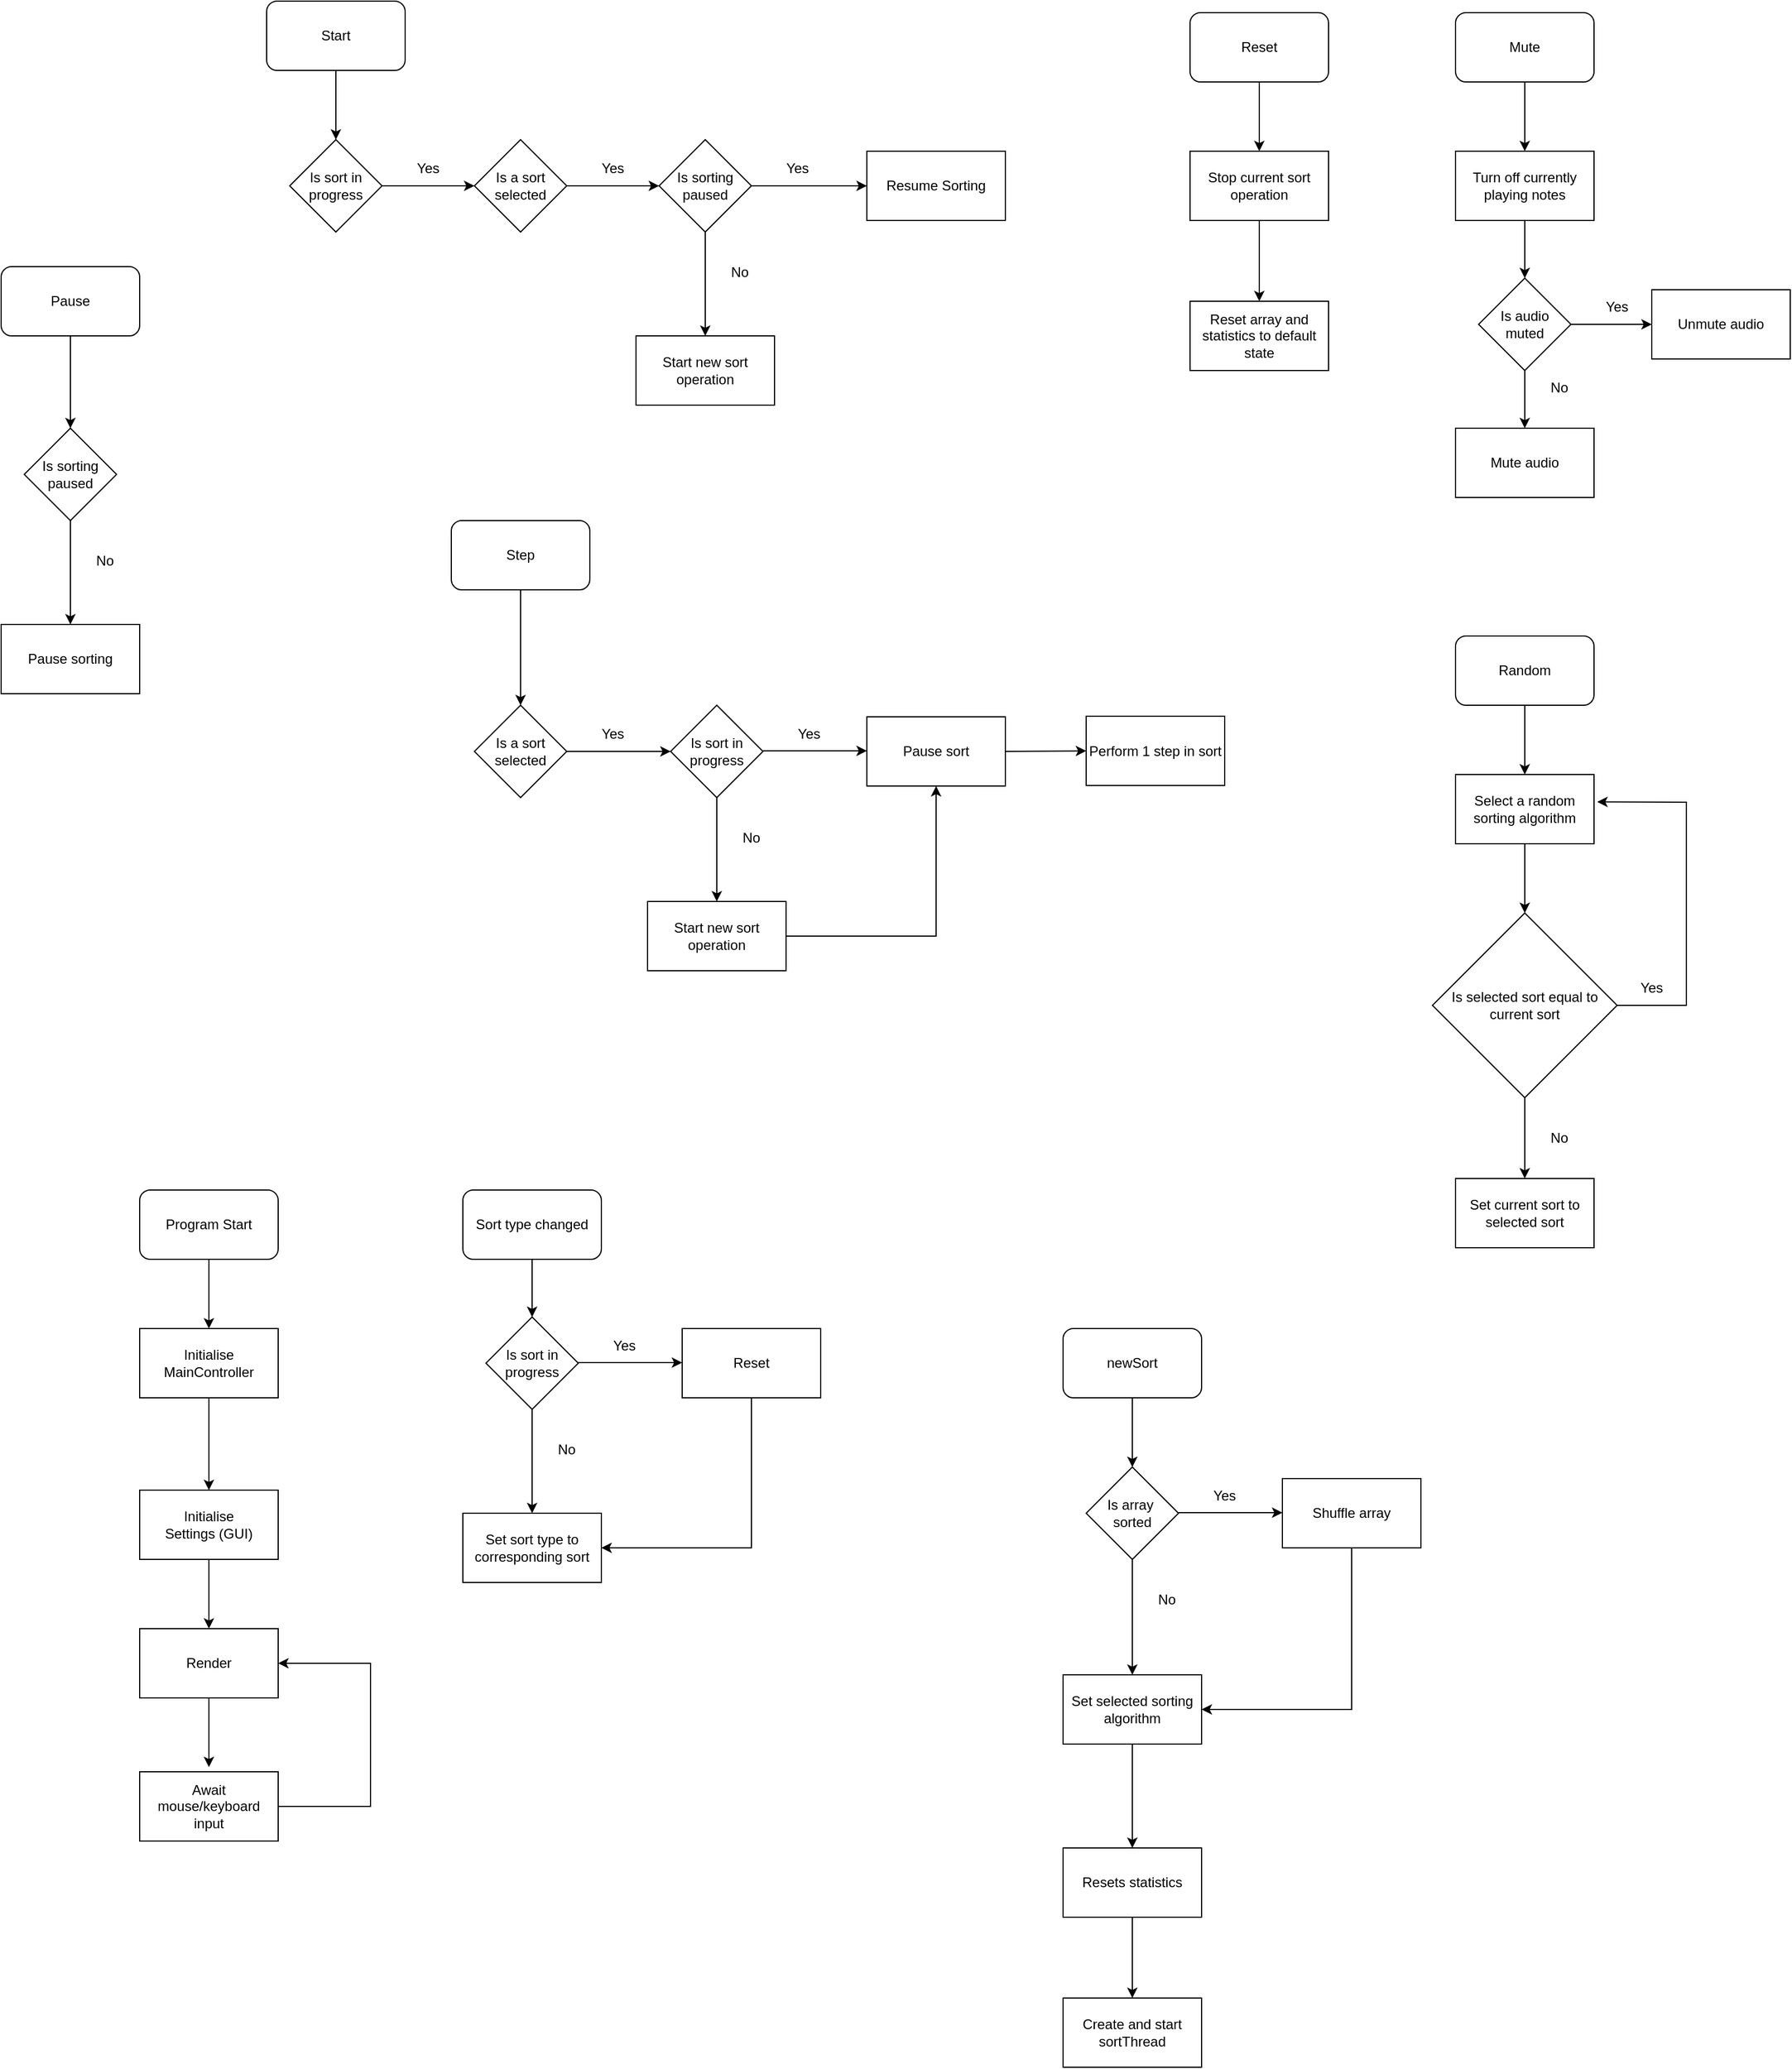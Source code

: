 <mxfile version="24.9.1">
  <diagram name="Page-1" id="FEsPFIbKTugEUAN5IUgI">
    <mxGraphModel dx="1105" dy="687" grid="1" gridSize="10" guides="1" tooltips="1" connect="1" arrows="1" fold="1" page="1" pageScale="1" pageWidth="10000" pageHeight="2500" math="0" shadow="0">
      <root>
        <mxCell id="0" />
        <mxCell id="1" parent="0" />
        <mxCell id="x2fH5rVGVbDpRsm9OSpx-5" value="Is sort in progress" style="rhombus;whiteSpace=wrap;html=1;" parent="1" vertex="1">
          <mxGeometry x="310" y="280" width="80" height="80" as="geometry" />
        </mxCell>
        <mxCell id="x2fH5rVGVbDpRsm9OSpx-6" value="Is a sort selected" style="rhombus;whiteSpace=wrap;html=1;" parent="1" vertex="1">
          <mxGeometry x="470" y="280" width="80" height="80" as="geometry" />
        </mxCell>
        <mxCell id="x2fH5rVGVbDpRsm9OSpx-11" value="" style="endArrow=classic;html=1;rounded=0;exitX=1;exitY=0.5;exitDx=0;exitDy=0;entryX=0;entryY=0.5;entryDx=0;entryDy=0;" parent="1" source="x2fH5rVGVbDpRsm9OSpx-5" target="x2fH5rVGVbDpRsm9OSpx-6" edge="1">
          <mxGeometry width="50" height="50" relative="1" as="geometry">
            <mxPoint x="330" y="460" as="sourcePoint" />
            <mxPoint x="380" y="410" as="targetPoint" />
          </mxGeometry>
        </mxCell>
        <mxCell id="x2fH5rVGVbDpRsm9OSpx-12" value="Is sorting paused" style="rhombus;whiteSpace=wrap;html=1;" parent="1" vertex="1">
          <mxGeometry x="630" y="280" width="80" height="80" as="geometry" />
        </mxCell>
        <mxCell id="x2fH5rVGVbDpRsm9OSpx-13" value="" style="endArrow=classic;html=1;rounded=0;exitX=1;exitY=0.5;exitDx=0;exitDy=0;entryX=0;entryY=0.5;entryDx=0;entryDy=0;" parent="1" source="x2fH5rVGVbDpRsm9OSpx-6" target="x2fH5rVGVbDpRsm9OSpx-12" edge="1">
          <mxGeometry width="50" height="50" relative="1" as="geometry">
            <mxPoint x="530" y="470" as="sourcePoint" />
            <mxPoint x="580" y="420" as="targetPoint" />
          </mxGeometry>
        </mxCell>
        <mxCell id="x2fH5rVGVbDpRsm9OSpx-14" value="Resume Sorting" style="rounded=0;whiteSpace=wrap;html=1;" parent="1" vertex="1">
          <mxGeometry x="810" y="290" width="120" height="60" as="geometry" />
        </mxCell>
        <mxCell id="x2fH5rVGVbDpRsm9OSpx-15" value="" style="endArrow=classic;html=1;rounded=0;exitX=1;exitY=0.5;exitDx=0;exitDy=0;entryX=0;entryY=0.5;entryDx=0;entryDy=0;" parent="1" source="x2fH5rVGVbDpRsm9OSpx-12" target="x2fH5rVGVbDpRsm9OSpx-14" edge="1">
          <mxGeometry width="50" height="50" relative="1" as="geometry">
            <mxPoint x="530" y="470" as="sourcePoint" />
            <mxPoint x="580" y="420" as="targetPoint" />
          </mxGeometry>
        </mxCell>
        <mxCell id="x2fH5rVGVbDpRsm9OSpx-16" value="Start new sort operation" style="rounded=0;whiteSpace=wrap;html=1;" parent="1" vertex="1">
          <mxGeometry x="610" y="450" width="120" height="60" as="geometry" />
        </mxCell>
        <mxCell id="x2fH5rVGVbDpRsm9OSpx-17" value="" style="endArrow=classic;html=1;rounded=0;exitX=0.5;exitY=1;exitDx=0;exitDy=0;entryX=0.5;entryY=0;entryDx=0;entryDy=0;" parent="1" source="x2fH5rVGVbDpRsm9OSpx-12" target="x2fH5rVGVbDpRsm9OSpx-16" edge="1">
          <mxGeometry width="50" height="50" relative="1" as="geometry">
            <mxPoint x="530" y="470" as="sourcePoint" />
            <mxPoint x="580" y="420" as="targetPoint" />
          </mxGeometry>
        </mxCell>
        <mxCell id="x2fH5rVGVbDpRsm9OSpx-18" value="Yes" style="text;html=1;align=center;verticalAlign=middle;whiteSpace=wrap;rounded=0;" parent="1" vertex="1">
          <mxGeometry x="400" y="290" width="60" height="30" as="geometry" />
        </mxCell>
        <mxCell id="x2fH5rVGVbDpRsm9OSpx-19" value="Yes" style="text;html=1;align=center;verticalAlign=middle;whiteSpace=wrap;rounded=0;" parent="1" vertex="1">
          <mxGeometry x="560" y="290" width="60" height="30" as="geometry" />
        </mxCell>
        <mxCell id="x2fH5rVGVbDpRsm9OSpx-20" value="Yes" style="text;html=1;align=center;verticalAlign=middle;whiteSpace=wrap;rounded=0;" parent="1" vertex="1">
          <mxGeometry x="720" y="290" width="60" height="30" as="geometry" />
        </mxCell>
        <mxCell id="x2fH5rVGVbDpRsm9OSpx-21" value="No" style="text;html=1;align=center;verticalAlign=middle;whiteSpace=wrap;rounded=0;" parent="1" vertex="1">
          <mxGeometry x="670" y="380" width="60" height="30" as="geometry" />
        </mxCell>
        <mxCell id="x2fH5rVGVbDpRsm9OSpx-22" value="Start" style="rounded=1;whiteSpace=wrap;html=1;" parent="1" vertex="1">
          <mxGeometry x="290" y="160" width="120" height="60" as="geometry" />
        </mxCell>
        <mxCell id="x2fH5rVGVbDpRsm9OSpx-24" value="" style="endArrow=classic;html=1;rounded=0;exitX=0.5;exitY=1;exitDx=0;exitDy=0;entryX=0.5;entryY=0;entryDx=0;entryDy=0;" parent="1" source="x2fH5rVGVbDpRsm9OSpx-22" target="x2fH5rVGVbDpRsm9OSpx-5" edge="1">
          <mxGeometry width="50" height="50" relative="1" as="geometry">
            <mxPoint x="390" y="300" as="sourcePoint" />
            <mxPoint x="440" y="250" as="targetPoint" />
          </mxGeometry>
        </mxCell>
        <mxCell id="x2fH5rVGVbDpRsm9OSpx-25" value="Pause" style="rounded=1;whiteSpace=wrap;html=1;" parent="1" vertex="1">
          <mxGeometry x="60" y="390" width="120" height="60" as="geometry" />
        </mxCell>
        <mxCell id="x2fH5rVGVbDpRsm9OSpx-28" value="Is sorting paused" style="rhombus;whiteSpace=wrap;html=1;" parent="1" vertex="1">
          <mxGeometry x="80" y="530" width="80" height="80" as="geometry" />
        </mxCell>
        <mxCell id="x2fH5rVGVbDpRsm9OSpx-29" value="" style="endArrow=classic;html=1;rounded=0;exitX=0.5;exitY=1;exitDx=0;exitDy=0;entryX=0.5;entryY=0;entryDx=0;entryDy=0;" parent="1" source="x2fH5rVGVbDpRsm9OSpx-25" target="x2fH5rVGVbDpRsm9OSpx-28" edge="1">
          <mxGeometry width="50" height="50" relative="1" as="geometry">
            <mxPoint x="210" y="410" as="sourcePoint" />
            <mxPoint x="260" y="360" as="targetPoint" />
          </mxGeometry>
        </mxCell>
        <mxCell id="x2fH5rVGVbDpRsm9OSpx-30" value="Pause sorting" style="rounded=0;whiteSpace=wrap;html=1;" parent="1" vertex="1">
          <mxGeometry x="60" y="700" width="120" height="60" as="geometry" />
        </mxCell>
        <mxCell id="x2fH5rVGVbDpRsm9OSpx-31" value="" style="endArrow=classic;html=1;rounded=0;exitX=0.5;exitY=1;exitDx=0;exitDy=0;entryX=0.5;entryY=0;entryDx=0;entryDy=0;" parent="1" source="x2fH5rVGVbDpRsm9OSpx-28" target="x2fH5rVGVbDpRsm9OSpx-30" edge="1">
          <mxGeometry width="50" height="50" relative="1" as="geometry">
            <mxPoint x="120" y="610" as="sourcePoint" />
            <mxPoint x="30" y="670" as="targetPoint" />
          </mxGeometry>
        </mxCell>
        <mxCell id="x2fH5rVGVbDpRsm9OSpx-32" value="No" style="text;html=1;align=center;verticalAlign=middle;whiteSpace=wrap;rounded=0;" parent="1" vertex="1">
          <mxGeometry x="120" y="630" width="60" height="30" as="geometry" />
        </mxCell>
        <mxCell id="x2fH5rVGVbDpRsm9OSpx-33" value="Step" style="rounded=1;whiteSpace=wrap;html=1;" parent="1" vertex="1">
          <mxGeometry x="450" y="610" width="120" height="60" as="geometry" />
        </mxCell>
        <mxCell id="x2fH5rVGVbDpRsm9OSpx-34" value="Is a sort selected" style="rhombus;whiteSpace=wrap;html=1;" parent="1" vertex="1">
          <mxGeometry x="470" y="770" width="80" height="80" as="geometry" />
        </mxCell>
        <mxCell id="x2fH5rVGVbDpRsm9OSpx-35" value="" style="endArrow=classic;html=1;rounded=0;exitX=0.5;exitY=1;exitDx=0;exitDy=0;entryX=0.5;entryY=0;entryDx=0;entryDy=0;" parent="1" source="x2fH5rVGVbDpRsm9OSpx-33" target="x2fH5rVGVbDpRsm9OSpx-34" edge="1">
          <mxGeometry width="50" height="50" relative="1" as="geometry">
            <mxPoint x="460" y="790" as="sourcePoint" />
            <mxPoint x="510" y="740" as="targetPoint" />
          </mxGeometry>
        </mxCell>
        <mxCell id="x2fH5rVGVbDpRsm9OSpx-36" value="Is sort in progress" style="rhombus;whiteSpace=wrap;html=1;" parent="1" vertex="1">
          <mxGeometry x="640" y="770" width="80" height="80" as="geometry" />
        </mxCell>
        <mxCell id="x2fH5rVGVbDpRsm9OSpx-37" value="" style="endArrow=classic;html=1;rounded=0;exitX=1;exitY=0.5;exitDx=0;exitDy=0;entryX=0;entryY=0.5;entryDx=0;entryDy=0;" parent="1" target="x2fH5rVGVbDpRsm9OSpx-36" edge="1">
          <mxGeometry width="50" height="50" relative="1" as="geometry">
            <mxPoint x="550" y="810" as="sourcePoint" />
            <mxPoint x="630" y="810" as="targetPoint" />
          </mxGeometry>
        </mxCell>
        <mxCell id="x2fH5rVGVbDpRsm9OSpx-38" value="Yes" style="text;html=1;align=center;verticalAlign=middle;whiteSpace=wrap;rounded=0;" parent="1" vertex="1">
          <mxGeometry x="560" y="780" width="60" height="30" as="geometry" />
        </mxCell>
        <mxCell id="x2fH5rVGVbDpRsm9OSpx-42" value="" style="endArrow=classic;html=1;rounded=0;exitX=1;exitY=0.5;exitDx=0;exitDy=0;entryX=0;entryY=0.5;entryDx=0;entryDy=0;" parent="1" edge="1">
          <mxGeometry width="50" height="50" relative="1" as="geometry">
            <mxPoint x="720" y="809.53" as="sourcePoint" />
            <mxPoint x="810" y="809.53" as="targetPoint" />
          </mxGeometry>
        </mxCell>
        <mxCell id="x2fH5rVGVbDpRsm9OSpx-43" value="Yes" style="text;html=1;align=center;verticalAlign=middle;whiteSpace=wrap;rounded=0;" parent="1" vertex="1">
          <mxGeometry x="730" y="779.53" width="60" height="30" as="geometry" />
        </mxCell>
        <mxCell id="x2fH5rVGVbDpRsm9OSpx-44" value="" style="endArrow=classic;html=1;rounded=0;exitX=0.5;exitY=1;exitDx=0;exitDy=0;entryX=0.5;entryY=0;entryDx=0;entryDy=0;" parent="1" edge="1">
          <mxGeometry width="50" height="50" relative="1" as="geometry">
            <mxPoint x="680" y="850" as="sourcePoint" />
            <mxPoint x="680" y="940" as="targetPoint" />
          </mxGeometry>
        </mxCell>
        <mxCell id="x2fH5rVGVbDpRsm9OSpx-45" value="No" style="text;html=1;align=center;verticalAlign=middle;whiteSpace=wrap;rounded=0;" parent="1" vertex="1">
          <mxGeometry x="680" y="870" width="60" height="30" as="geometry" />
        </mxCell>
        <mxCell id="x2fH5rVGVbDpRsm9OSpx-46" value="Start new sort operation" style="rounded=0;whiteSpace=wrap;html=1;" parent="1" vertex="1">
          <mxGeometry x="620" y="940" width="120" height="60" as="geometry" />
        </mxCell>
        <mxCell id="x2fH5rVGVbDpRsm9OSpx-47" value="Pause sort" style="rounded=0;whiteSpace=wrap;html=1;" parent="1" vertex="1">
          <mxGeometry x="810" y="780" width="120" height="60" as="geometry" />
        </mxCell>
        <mxCell id="x2fH5rVGVbDpRsm9OSpx-48" value="" style="endArrow=classic;html=1;rounded=0;exitX=1;exitY=0.5;exitDx=0;exitDy=0;entryX=0.5;entryY=1;entryDx=0;entryDy=0;" parent="1" source="x2fH5rVGVbDpRsm9OSpx-46" target="x2fH5rVGVbDpRsm9OSpx-47" edge="1">
          <mxGeometry width="50" height="50" relative="1" as="geometry">
            <mxPoint x="720" y="890" as="sourcePoint" />
            <mxPoint x="770" y="840" as="targetPoint" />
            <Array as="points">
              <mxPoint x="870" y="970" />
            </Array>
          </mxGeometry>
        </mxCell>
        <mxCell id="x2fH5rVGVbDpRsm9OSpx-49" value="Perform 1 step in sort" style="rounded=0;whiteSpace=wrap;html=1;" parent="1" vertex="1">
          <mxGeometry x="1000" y="779.53" width="120" height="60" as="geometry" />
        </mxCell>
        <mxCell id="x2fH5rVGVbDpRsm9OSpx-50" value="" style="endArrow=classic;html=1;rounded=0;entryX=0;entryY=0.5;entryDx=0;entryDy=0;" parent="1" target="x2fH5rVGVbDpRsm9OSpx-49" edge="1">
          <mxGeometry width="50" height="50" relative="1" as="geometry">
            <mxPoint x="930" y="810" as="sourcePoint" />
            <mxPoint x="970" y="770" as="targetPoint" />
          </mxGeometry>
        </mxCell>
        <mxCell id="x2fH5rVGVbDpRsm9OSpx-52" value="Reset" style="rounded=1;whiteSpace=wrap;html=1;" parent="1" vertex="1">
          <mxGeometry x="1090" y="170" width="120" height="60" as="geometry" />
        </mxCell>
        <mxCell id="x2fH5rVGVbDpRsm9OSpx-53" value="Stop current sort operation" style="rounded=0;whiteSpace=wrap;html=1;" parent="1" vertex="1">
          <mxGeometry x="1090" y="290" width="120" height="60" as="geometry" />
        </mxCell>
        <mxCell id="x2fH5rVGVbDpRsm9OSpx-54" value="Reset array and statistics to default state" style="rounded=0;whiteSpace=wrap;html=1;" parent="1" vertex="1">
          <mxGeometry x="1090" y="420" width="120" height="60" as="geometry" />
        </mxCell>
        <mxCell id="x2fH5rVGVbDpRsm9OSpx-55" value="" style="endArrow=classic;html=1;rounded=0;exitX=0.5;exitY=1;exitDx=0;exitDy=0;" parent="1" source="x2fH5rVGVbDpRsm9OSpx-52" target="x2fH5rVGVbDpRsm9OSpx-53" edge="1">
          <mxGeometry width="50" height="50" relative="1" as="geometry">
            <mxPoint x="1270" y="400" as="sourcePoint" />
            <mxPoint x="1320" y="350" as="targetPoint" />
          </mxGeometry>
        </mxCell>
        <mxCell id="x2fH5rVGVbDpRsm9OSpx-56" value="" style="endArrow=classic;html=1;rounded=0;exitX=0.5;exitY=1;exitDx=0;exitDy=0;entryX=0.5;entryY=0;entryDx=0;entryDy=0;" parent="1" source="x2fH5rVGVbDpRsm9OSpx-53" target="x2fH5rVGVbDpRsm9OSpx-54" edge="1">
          <mxGeometry width="50" height="50" relative="1" as="geometry">
            <mxPoint x="1160" y="240" as="sourcePoint" />
            <mxPoint x="1160" y="300" as="targetPoint" />
          </mxGeometry>
        </mxCell>
        <mxCell id="x2fH5rVGVbDpRsm9OSpx-59" value="Mute" style="rounded=1;whiteSpace=wrap;html=1;" parent="1" vertex="1">
          <mxGeometry x="1320" y="170" width="120" height="60" as="geometry" />
        </mxCell>
        <mxCell id="x2fH5rVGVbDpRsm9OSpx-60" value="Turn off currently playing notes" style="rounded=0;whiteSpace=wrap;html=1;" parent="1" vertex="1">
          <mxGeometry x="1320" y="290" width="120" height="60" as="geometry" />
        </mxCell>
        <mxCell id="x2fH5rVGVbDpRsm9OSpx-61" value="" style="endArrow=classic;html=1;rounded=0;exitX=0.5;exitY=1;exitDx=0;exitDy=0;" parent="1" source="x2fH5rVGVbDpRsm9OSpx-59" target="x2fH5rVGVbDpRsm9OSpx-60" edge="1">
          <mxGeometry width="50" height="50" relative="1" as="geometry">
            <mxPoint x="1500" y="400" as="sourcePoint" />
            <mxPoint x="1550" y="350" as="targetPoint" />
          </mxGeometry>
        </mxCell>
        <mxCell id="x2fH5rVGVbDpRsm9OSpx-62" value="Is audio muted" style="rhombus;whiteSpace=wrap;html=1;" parent="1" vertex="1">
          <mxGeometry x="1340" y="400" width="80" height="80" as="geometry" />
        </mxCell>
        <mxCell id="x2fH5rVGVbDpRsm9OSpx-63" value="Unmute audio" style="rounded=0;whiteSpace=wrap;html=1;" parent="1" vertex="1">
          <mxGeometry x="1490" y="410" width="120" height="60" as="geometry" />
        </mxCell>
        <mxCell id="x2fH5rVGVbDpRsm9OSpx-64" value="Mute audio" style="rounded=0;whiteSpace=wrap;html=1;" parent="1" vertex="1">
          <mxGeometry x="1320" y="530" width="120" height="60" as="geometry" />
        </mxCell>
        <mxCell id="x2fH5rVGVbDpRsm9OSpx-66" value="" style="endArrow=classic;html=1;rounded=0;exitX=1;exitY=0.5;exitDx=0;exitDy=0;entryX=1;entryY=1;entryDx=0;entryDy=0;" parent="1" target="x2fH5rVGVbDpRsm9OSpx-67" edge="1">
          <mxGeometry width="50" height="50" relative="1" as="geometry">
            <mxPoint x="1420" y="440.0" as="sourcePoint" />
            <mxPoint x="1510" y="440.0" as="targetPoint" />
          </mxGeometry>
        </mxCell>
        <mxCell id="x2fH5rVGVbDpRsm9OSpx-67" value="Yes" style="text;html=1;align=center;verticalAlign=middle;whiteSpace=wrap;rounded=0;" parent="1" vertex="1">
          <mxGeometry x="1430" y="410.0" width="60" height="30" as="geometry" />
        </mxCell>
        <mxCell id="x2fH5rVGVbDpRsm9OSpx-68" value="" style="endArrow=classic;html=1;rounded=0;exitX=0.5;exitY=1;exitDx=0;exitDy=0;entryX=0.5;entryY=0;entryDx=0;entryDy=0;" parent="1" source="x2fH5rVGVbDpRsm9OSpx-62" edge="1">
          <mxGeometry width="50" height="50" relative="1" as="geometry">
            <mxPoint x="1380" y="440" as="sourcePoint" />
            <mxPoint x="1380" y="530" as="targetPoint" />
          </mxGeometry>
        </mxCell>
        <mxCell id="x2fH5rVGVbDpRsm9OSpx-69" value="No" style="text;html=1;align=center;verticalAlign=middle;whiteSpace=wrap;rounded=0;" parent="1" vertex="1">
          <mxGeometry x="1380" y="480" width="60" height="30" as="geometry" />
        </mxCell>
        <mxCell id="x2fH5rVGVbDpRsm9OSpx-70" value="" style="endArrow=classic;html=1;rounded=0;exitX=0.5;exitY=1;exitDx=0;exitDy=0;entryX=0.5;entryY=0;entryDx=0;entryDy=0;" parent="1" source="x2fH5rVGVbDpRsm9OSpx-60" target="x2fH5rVGVbDpRsm9OSpx-62" edge="1">
          <mxGeometry width="50" height="50" relative="1" as="geometry">
            <mxPoint x="1420" y="340" as="sourcePoint" />
            <mxPoint x="1470" y="290" as="targetPoint" />
          </mxGeometry>
        </mxCell>
        <mxCell id="x2fH5rVGVbDpRsm9OSpx-71" value="Random" style="rounded=1;whiteSpace=wrap;html=1;" parent="1" vertex="1">
          <mxGeometry x="1320" y="710" width="120" height="60" as="geometry" />
        </mxCell>
        <mxCell id="x2fH5rVGVbDpRsm9OSpx-72" value="Select a random sorting algorithm" style="rounded=0;whiteSpace=wrap;html=1;" parent="1" vertex="1">
          <mxGeometry x="1320" y="830" width="120" height="60" as="geometry" />
        </mxCell>
        <mxCell id="x2fH5rVGVbDpRsm9OSpx-73" value="Is selected sort equal to current sort" style="rhombus;whiteSpace=wrap;html=1;" parent="1" vertex="1">
          <mxGeometry x="1300" y="950" width="160" height="160" as="geometry" />
        </mxCell>
        <mxCell id="x2fH5rVGVbDpRsm9OSpx-74" value="Set current sort to selected sort" style="rounded=0;whiteSpace=wrap;html=1;" parent="1" vertex="1">
          <mxGeometry x="1320" y="1180" width="120" height="60" as="geometry" />
        </mxCell>
        <mxCell id="x2fH5rVGVbDpRsm9OSpx-75" value="" style="endArrow=classic;html=1;rounded=0;exitX=0.5;exitY=1;exitDx=0;exitDy=0;entryX=0.5;entryY=0;entryDx=0;entryDy=0;" parent="1" source="x2fH5rVGVbDpRsm9OSpx-71" target="x2fH5rVGVbDpRsm9OSpx-72" edge="1">
          <mxGeometry width="50" height="50" relative="1" as="geometry">
            <mxPoint x="1460" y="990" as="sourcePoint" />
            <mxPoint x="1510" y="940" as="targetPoint" />
          </mxGeometry>
        </mxCell>
        <mxCell id="x2fH5rVGVbDpRsm9OSpx-76" value="" style="endArrow=classic;html=1;rounded=0;exitX=0.5;exitY=1;exitDx=0;exitDy=0;" parent="1" source="x2fH5rVGVbDpRsm9OSpx-72" target="x2fH5rVGVbDpRsm9OSpx-73" edge="1">
          <mxGeometry width="50" height="50" relative="1" as="geometry">
            <mxPoint x="1460" y="990" as="sourcePoint" />
            <mxPoint x="1510" y="940" as="targetPoint" />
          </mxGeometry>
        </mxCell>
        <mxCell id="x2fH5rVGVbDpRsm9OSpx-77" value="" style="endArrow=classic;html=1;rounded=0;exitX=0.5;exitY=1;exitDx=0;exitDy=0;" parent="1" source="x2fH5rVGVbDpRsm9OSpx-73" target="x2fH5rVGVbDpRsm9OSpx-74" edge="1">
          <mxGeometry width="50" height="50" relative="1" as="geometry">
            <mxPoint x="1550" y="1030" as="sourcePoint" />
            <mxPoint x="1600" y="980" as="targetPoint" />
          </mxGeometry>
        </mxCell>
        <mxCell id="x2fH5rVGVbDpRsm9OSpx-78" value="No" style="text;html=1;align=center;verticalAlign=middle;whiteSpace=wrap;rounded=0;" parent="1" vertex="1">
          <mxGeometry x="1380" y="1130" width="60" height="30" as="geometry" />
        </mxCell>
        <mxCell id="x2fH5rVGVbDpRsm9OSpx-81" value="" style="endArrow=classic;html=1;rounded=0;exitX=1;exitY=0.5;exitDx=0;exitDy=0;entryX=1.023;entryY=0.395;entryDx=0;entryDy=0;entryPerimeter=0;" parent="1" source="x2fH5rVGVbDpRsm9OSpx-73" target="x2fH5rVGVbDpRsm9OSpx-72" edge="1">
          <mxGeometry width="50" height="50" relative="1" as="geometry">
            <mxPoint x="1490" y="1070" as="sourcePoint" />
            <mxPoint x="1540" y="1020" as="targetPoint" />
            <Array as="points">
              <mxPoint x="1520" y="1030" />
              <mxPoint x="1520" y="940" />
              <mxPoint x="1520" y="854" />
            </Array>
          </mxGeometry>
        </mxCell>
        <mxCell id="x2fH5rVGVbDpRsm9OSpx-82" value="Yes" style="text;html=1;align=center;verticalAlign=middle;whiteSpace=wrap;rounded=0;" parent="1" vertex="1">
          <mxGeometry x="1460" y="1000" width="60" height="30" as="geometry" />
        </mxCell>
        <mxCell id="UeybuqAQERub4wkrBG66-1" value="Program Start" style="rounded=1;whiteSpace=wrap;html=1;" vertex="1" parent="1">
          <mxGeometry x="180" y="1190" width="120" height="60" as="geometry" />
        </mxCell>
        <mxCell id="UeybuqAQERub4wkrBG66-2" value="Initialise MainController" style="rounded=0;whiteSpace=wrap;html=1;" vertex="1" parent="1">
          <mxGeometry x="180" y="1310" width="120" height="60" as="geometry" />
        </mxCell>
        <mxCell id="UeybuqAQERub4wkrBG66-3" value="Initialise Settings&amp;nbsp;(GUI)" style="rounded=0;whiteSpace=wrap;html=1;" vertex="1" parent="1">
          <mxGeometry x="180" y="1450" width="120" height="60" as="geometry" />
        </mxCell>
        <mxCell id="UeybuqAQERub4wkrBG66-4" value="" style="endArrow=classic;html=1;rounded=0;exitX=0.5;exitY=1;exitDx=0;exitDy=0;entryX=0.5;entryY=0;entryDx=0;entryDy=0;" edge="1" parent="1" source="UeybuqAQERub4wkrBG66-2" target="UeybuqAQERub4wkrBG66-3">
          <mxGeometry width="50" height="50" relative="1" as="geometry">
            <mxPoint x="390" y="1480" as="sourcePoint" />
            <mxPoint x="440" y="1430" as="targetPoint" />
          </mxGeometry>
        </mxCell>
        <mxCell id="UeybuqAQERub4wkrBG66-5" value="" style="endArrow=classic;html=1;rounded=0;exitX=0.5;exitY=1;exitDx=0;exitDy=0;entryX=0.5;entryY=0;entryDx=0;entryDy=0;" edge="1" parent="1" source="UeybuqAQERub4wkrBG66-1" target="UeybuqAQERub4wkrBG66-2">
          <mxGeometry width="50" height="50" relative="1" as="geometry">
            <mxPoint x="390" y="1480" as="sourcePoint" />
            <mxPoint x="440" y="1430" as="targetPoint" />
          </mxGeometry>
        </mxCell>
        <mxCell id="UeybuqAQERub4wkrBG66-6" value="Render" style="rounded=0;whiteSpace=wrap;html=1;" vertex="1" parent="1">
          <mxGeometry x="180" y="1570" width="120" height="60" as="geometry" />
        </mxCell>
        <mxCell id="UeybuqAQERub4wkrBG66-7" value="Await mouse/keyboard input" style="rounded=0;whiteSpace=wrap;html=1;" vertex="1" parent="1">
          <mxGeometry x="180" y="1694" width="120" height="60" as="geometry" />
        </mxCell>
        <mxCell id="UeybuqAQERub4wkrBG66-8" value="" style="endArrow=classic;html=1;rounded=0;exitX=0.5;exitY=1;exitDx=0;exitDy=0;entryX=0.5;entryY=0;entryDx=0;entryDy=0;" edge="1" parent="1" source="UeybuqAQERub4wkrBG66-3" target="UeybuqAQERub4wkrBG66-6">
          <mxGeometry width="50" height="50" relative="1" as="geometry">
            <mxPoint x="410" y="1550" as="sourcePoint" />
            <mxPoint x="460" y="1500" as="targetPoint" />
          </mxGeometry>
        </mxCell>
        <mxCell id="UeybuqAQERub4wkrBG66-9" value="" style="endArrow=classic;html=1;rounded=0;exitX=1;exitY=0.5;exitDx=0;exitDy=0;entryX=1;entryY=0.5;entryDx=0;entryDy=0;" edge="1" parent="1" source="UeybuqAQERub4wkrBG66-7" target="UeybuqAQERub4wkrBG66-6">
          <mxGeometry width="50" height="50" relative="1" as="geometry">
            <mxPoint x="440" y="1630" as="sourcePoint" />
            <mxPoint x="380" y="1600" as="targetPoint" />
            <Array as="points">
              <mxPoint x="380" y="1724" />
              <mxPoint x="380" y="1600" />
            </Array>
          </mxGeometry>
        </mxCell>
        <mxCell id="UeybuqAQERub4wkrBG66-10" value="" style="endArrow=classic;html=1;rounded=0;exitX=0.5;exitY=1;exitDx=0;exitDy=0;" edge="1" parent="1" source="UeybuqAQERub4wkrBG66-6">
          <mxGeometry width="50" height="50" relative="1" as="geometry">
            <mxPoint x="440" y="1630" as="sourcePoint" />
            <mxPoint x="240" y="1690" as="targetPoint" />
          </mxGeometry>
        </mxCell>
        <mxCell id="UeybuqAQERub4wkrBG66-11" value="Sort type changed" style="rounded=1;whiteSpace=wrap;html=1;" vertex="1" parent="1">
          <mxGeometry x="460" y="1190" width="120" height="60" as="geometry" />
        </mxCell>
        <mxCell id="UeybuqAQERub4wkrBG66-12" value="Is sort in progress" style="rhombus;whiteSpace=wrap;html=1;" vertex="1" parent="1">
          <mxGeometry x="480" y="1300" width="80" height="80" as="geometry" />
        </mxCell>
        <mxCell id="UeybuqAQERub4wkrBG66-13" value="" style="endArrow=classic;html=1;rounded=0;exitX=1;exitY=0.5;exitDx=0;exitDy=0;entryX=0;entryY=0.5;entryDx=0;entryDy=0;" edge="1" parent="1">
          <mxGeometry width="50" height="50" relative="1" as="geometry">
            <mxPoint x="560" y="1339.53" as="sourcePoint" />
            <mxPoint x="650" y="1339.53" as="targetPoint" />
          </mxGeometry>
        </mxCell>
        <mxCell id="UeybuqAQERub4wkrBG66-14" value="Yes" style="text;html=1;align=center;verticalAlign=middle;whiteSpace=wrap;rounded=0;" vertex="1" parent="1">
          <mxGeometry x="570" y="1309.53" width="60" height="30" as="geometry" />
        </mxCell>
        <mxCell id="UeybuqAQERub4wkrBG66-15" value="" style="endArrow=classic;html=1;rounded=0;exitX=0.5;exitY=1;exitDx=0;exitDy=0;entryX=0.5;entryY=0;entryDx=0;entryDy=0;" edge="1" parent="1">
          <mxGeometry width="50" height="50" relative="1" as="geometry">
            <mxPoint x="520" y="1380" as="sourcePoint" />
            <mxPoint x="520" y="1470" as="targetPoint" />
          </mxGeometry>
        </mxCell>
        <mxCell id="UeybuqAQERub4wkrBG66-16" value="No" style="text;html=1;align=center;verticalAlign=middle;whiteSpace=wrap;rounded=0;" vertex="1" parent="1">
          <mxGeometry x="520" y="1400" width="60" height="30" as="geometry" />
        </mxCell>
        <mxCell id="UeybuqAQERub4wkrBG66-17" value="" style="endArrow=classic;html=1;rounded=0;exitX=0.5;exitY=1;exitDx=0;exitDy=0;entryX=0.5;entryY=0;entryDx=0;entryDy=0;" edge="1" parent="1" source="UeybuqAQERub4wkrBG66-11" target="UeybuqAQERub4wkrBG66-12">
          <mxGeometry width="50" height="50" relative="1" as="geometry">
            <mxPoint x="570" y="1349.53" as="sourcePoint" />
            <mxPoint x="660" y="1349.53" as="targetPoint" />
          </mxGeometry>
        </mxCell>
        <mxCell id="UeybuqAQERub4wkrBG66-18" value="Reset" style="rounded=0;whiteSpace=wrap;html=1;" vertex="1" parent="1">
          <mxGeometry x="650" y="1310" width="120" height="60" as="geometry" />
        </mxCell>
        <mxCell id="UeybuqAQERub4wkrBG66-20" value="Set sort type to corresponding sort" style="rounded=0;whiteSpace=wrap;html=1;" vertex="1" parent="1">
          <mxGeometry x="460" y="1470" width="120" height="60" as="geometry" />
        </mxCell>
        <mxCell id="UeybuqAQERub4wkrBG66-21" value="" style="endArrow=classic;html=1;rounded=0;exitX=0.5;exitY=1;exitDx=0;exitDy=0;entryX=1;entryY=0.5;entryDx=0;entryDy=0;" edge="1" parent="1" source="UeybuqAQERub4wkrBG66-18" target="UeybuqAQERub4wkrBG66-20">
          <mxGeometry width="50" height="50" relative="1" as="geometry">
            <mxPoint x="530" y="1260" as="sourcePoint" />
            <mxPoint x="530" y="1310" as="targetPoint" />
            <Array as="points">
              <mxPoint x="710" y="1500" />
            </Array>
          </mxGeometry>
        </mxCell>
        <mxCell id="UeybuqAQERub4wkrBG66-25" value="newSort" style="rounded=1;whiteSpace=wrap;html=1;" vertex="1" parent="1">
          <mxGeometry x="980" y="1310" width="120" height="60" as="geometry" />
        </mxCell>
        <mxCell id="UeybuqAQERub4wkrBG66-26" value="Set selected sorting algorithm" style="rounded=0;whiteSpace=wrap;html=1;" vertex="1" parent="1">
          <mxGeometry x="980" y="1610" width="120" height="60" as="geometry" />
        </mxCell>
        <mxCell id="UeybuqAQERub4wkrBG66-27" value="Resets statistics" style="rounded=0;whiteSpace=wrap;html=1;" vertex="1" parent="1">
          <mxGeometry x="980" y="1760" width="120" height="60" as="geometry" />
        </mxCell>
        <mxCell id="UeybuqAQERub4wkrBG66-28" value="Create and start sortThread" style="rounded=0;whiteSpace=wrap;html=1;" vertex="1" parent="1">
          <mxGeometry x="980" y="1890" width="120" height="60" as="geometry" />
        </mxCell>
        <mxCell id="UeybuqAQERub4wkrBG66-30" value="" style="endArrow=classic;html=1;rounded=0;entryX=0.5;entryY=0;entryDx=0;entryDy=0;" edge="1" parent="1" target="UeybuqAQERub4wkrBG66-28">
          <mxGeometry width="50" height="50" relative="1" as="geometry">
            <mxPoint x="1040" y="1820" as="sourcePoint" />
            <mxPoint x="1050" y="1620" as="targetPoint" />
          </mxGeometry>
        </mxCell>
        <mxCell id="UeybuqAQERub4wkrBG66-31" value="" style="endArrow=classic;html=1;rounded=0;exitX=0.5;exitY=1;exitDx=0;exitDy=0;entryX=0.5;entryY=0;entryDx=0;entryDy=0;" edge="1" parent="1" source="UeybuqAQERub4wkrBG66-26" target="UeybuqAQERub4wkrBG66-27">
          <mxGeometry width="50" height="50" relative="1" as="geometry">
            <mxPoint x="1060" y="1560" as="sourcePoint" />
            <mxPoint x="1060" y="1630" as="targetPoint" />
          </mxGeometry>
        </mxCell>
        <mxCell id="UeybuqAQERub4wkrBG66-35" value="Is array&amp;nbsp;&lt;div&gt;sorted&lt;/div&gt;" style="rhombus;whiteSpace=wrap;html=1;" vertex="1" parent="1">
          <mxGeometry x="1000" y="1430" width="80" height="80" as="geometry" />
        </mxCell>
        <mxCell id="UeybuqAQERub4wkrBG66-36" value="" style="endArrow=classic;html=1;rounded=0;exitX=1;exitY=0.5;exitDx=0;exitDy=0;entryX=0;entryY=0.5;entryDx=0;entryDy=0;" edge="1" parent="1">
          <mxGeometry width="50" height="50" relative="1" as="geometry">
            <mxPoint x="1080" y="1469.53" as="sourcePoint" />
            <mxPoint x="1170" y="1469.53" as="targetPoint" />
          </mxGeometry>
        </mxCell>
        <mxCell id="UeybuqAQERub4wkrBG66-37" value="Yes" style="text;html=1;align=center;verticalAlign=middle;whiteSpace=wrap;rounded=0;" vertex="1" parent="1">
          <mxGeometry x="1090" y="1439.53" width="60" height="30" as="geometry" />
        </mxCell>
        <mxCell id="UeybuqAQERub4wkrBG66-38" value="" style="endArrow=classic;html=1;rounded=0;exitX=0.5;exitY=1;exitDx=0;exitDy=0;entryX=0.5;entryY=0;entryDx=0;entryDy=0;" edge="1" parent="1" target="UeybuqAQERub4wkrBG66-26">
          <mxGeometry width="50" height="50" relative="1" as="geometry">
            <mxPoint x="1040" y="1510" as="sourcePoint" />
            <mxPoint x="1040" y="1600" as="targetPoint" />
          </mxGeometry>
        </mxCell>
        <mxCell id="UeybuqAQERub4wkrBG66-39" value="No" style="text;html=1;align=center;verticalAlign=middle;whiteSpace=wrap;rounded=0;" vertex="1" parent="1">
          <mxGeometry x="1040" y="1530" width="60" height="30" as="geometry" />
        </mxCell>
        <mxCell id="UeybuqAQERub4wkrBG66-40" value="" style="endArrow=classic;html=1;rounded=0;exitX=0.5;exitY=1;exitDx=0;exitDy=0;entryX=0.5;entryY=0;entryDx=0;entryDy=0;" edge="1" parent="1" source="UeybuqAQERub4wkrBG66-25" target="UeybuqAQERub4wkrBG66-35">
          <mxGeometry width="50" height="50" relative="1" as="geometry">
            <mxPoint x="1050" y="1520" as="sourcePoint" />
            <mxPoint x="1050" y="1620" as="targetPoint" />
          </mxGeometry>
        </mxCell>
        <mxCell id="UeybuqAQERub4wkrBG66-41" value="Shuffle array" style="rounded=0;whiteSpace=wrap;html=1;" vertex="1" parent="1">
          <mxGeometry x="1170" y="1440" width="120" height="60" as="geometry" />
        </mxCell>
        <mxCell id="UeybuqAQERub4wkrBG66-42" value="" style="endArrow=classic;html=1;rounded=0;exitX=0.5;exitY=1;exitDx=0;exitDy=0;entryX=1;entryY=0.5;entryDx=0;entryDy=0;" edge="1" parent="1" source="UeybuqAQERub4wkrBG66-41" target="UeybuqAQERub4wkrBG66-26">
          <mxGeometry width="50" height="50" relative="1" as="geometry">
            <mxPoint x="1050" y="1520" as="sourcePoint" />
            <mxPoint x="1050" y="1620" as="targetPoint" />
            <Array as="points">
              <mxPoint x="1230" y="1640" />
            </Array>
          </mxGeometry>
        </mxCell>
      </root>
    </mxGraphModel>
  </diagram>
</mxfile>
